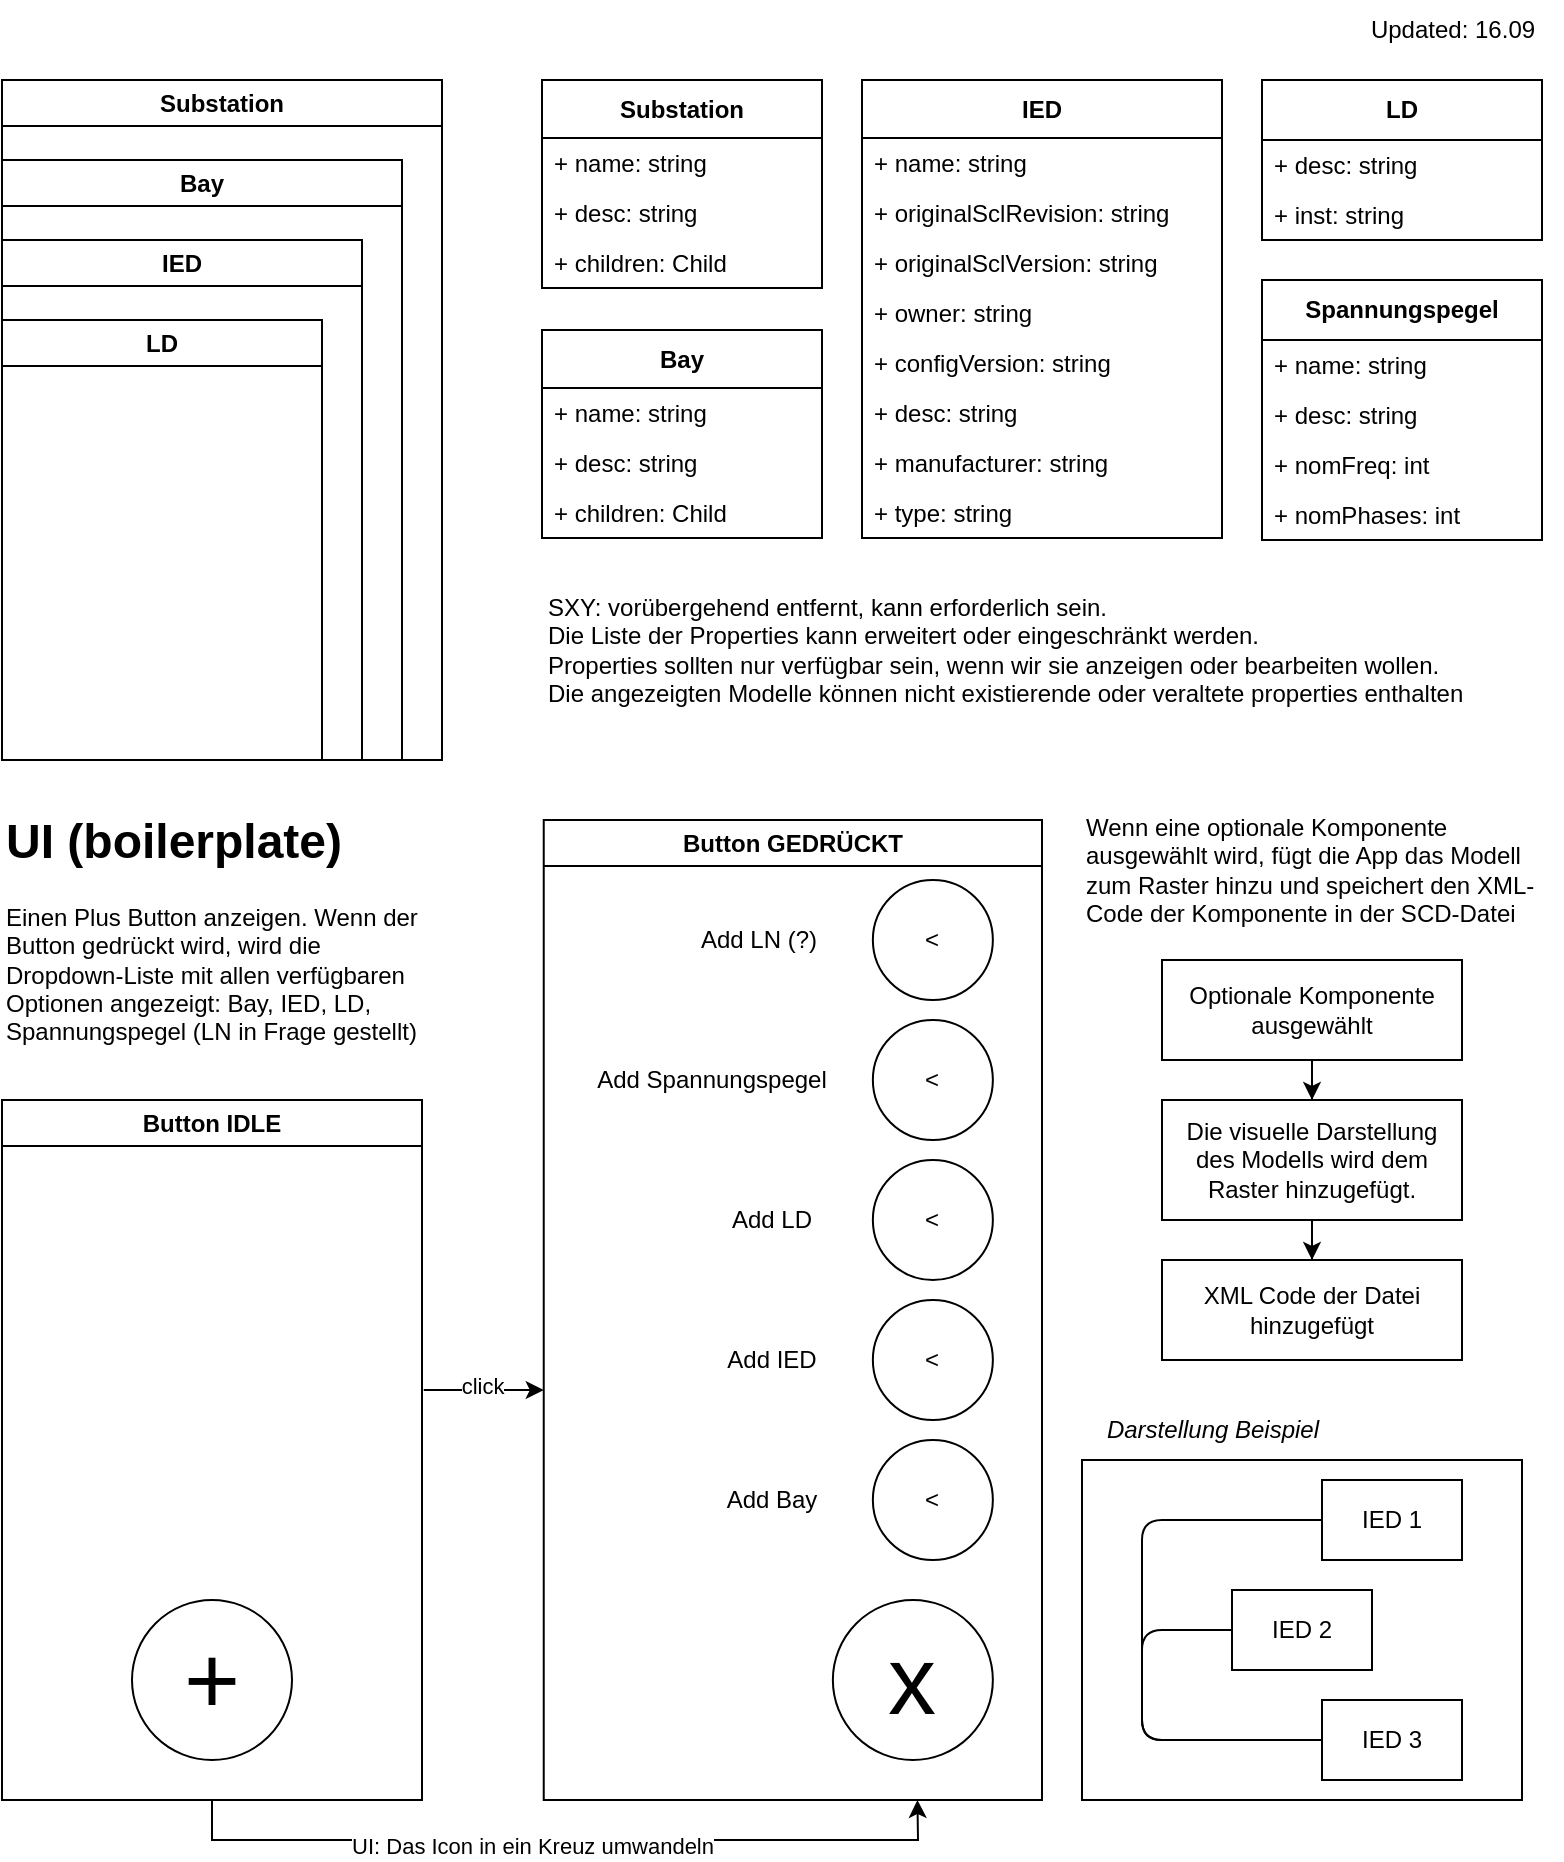 <mxfile>
    <diagram id="i5ALMtyKjj4-NnuEwYjx" name="Page-1">
        <mxGraphModel dx="1083" dy="1469" grid="1" gridSize="10" guides="1" tooltips="1" connect="1" arrows="1" fold="1" page="1" pageScale="1" pageWidth="827" pageHeight="1169" math="0" shadow="0">
            <root>
                <mxCell id="0"/>
                <mxCell id="1" parent="0"/>
                <mxCell id="2" value="Substation" style="swimlane;whiteSpace=wrap;html=1;" parent="1" vertex="1">
                    <mxGeometry x="40" y="40" width="220" height="340" as="geometry"/>
                </mxCell>
                <mxCell id="3" value="Bay" style="swimlane;whiteSpace=wrap;html=1;" parent="2" vertex="1">
                    <mxGeometry y="40" width="200" height="300" as="geometry"/>
                </mxCell>
                <mxCell id="4" value="IED" style="swimlane;whiteSpace=wrap;html=1;" parent="3" vertex="1">
                    <mxGeometry y="40" width="180" height="260" as="geometry"/>
                </mxCell>
                <mxCell id="5" value="LD" style="swimlane;whiteSpace=wrap;html=1;" parent="4" vertex="1">
                    <mxGeometry y="40" width="160" height="220" as="geometry"/>
                </mxCell>
                <object label="Substation" name="adf" asdf="asdf" adsf="asdf" id="6">
                    <mxCell style="swimlane;fontStyle=1;align=center;verticalAlign=middle;childLayout=stackLayout;horizontal=1;startSize=29;horizontalStack=0;resizeParent=1;resizeParentMax=0;resizeLast=0;collapsible=0;marginBottom=0;html=1;whiteSpace=wrap;" parent="1" vertex="1">
                        <mxGeometry x="310" y="40" width="140" height="104" as="geometry"/>
                    </mxCell>
                </object>
                <mxCell id="7" value="+ name: string" style="text;html=1;strokeColor=none;fillColor=none;align=left;verticalAlign=middle;spacingLeft=4;spacingRight=4;overflow=hidden;rotatable=0;points=[[0,0.5],[1,0.5]];portConstraint=eastwest;whiteSpace=wrap;" parent="6" vertex="1">
                    <mxGeometry y="29" width="140" height="25" as="geometry"/>
                </mxCell>
                <mxCell id="8" value="+ desc: string" style="text;html=1;strokeColor=none;fillColor=none;align=left;verticalAlign=middle;spacingLeft=4;spacingRight=4;overflow=hidden;rotatable=0;points=[[0,0.5],[1,0.5]];portConstraint=eastwest;whiteSpace=wrap;" parent="6" vertex="1">
                    <mxGeometry y="54" width="140" height="25" as="geometry"/>
                </mxCell>
                <mxCell id="9" value="+ children:&amp;nbsp;Child" style="text;html=1;strokeColor=none;fillColor=none;align=left;verticalAlign=middle;spacingLeft=4;spacingRight=4;overflow=hidden;rotatable=0;points=[[0,0.5],[1,0.5]];portConstraint=eastwest;whiteSpace=wrap;" parent="6" vertex="1">
                    <mxGeometry y="79" width="140" height="25" as="geometry"/>
                </mxCell>
                <object label="Bay" name="adf" asdf="asdf" adsf="asdf" id="10">
                    <mxCell style="swimlane;fontStyle=1;align=center;verticalAlign=middle;childLayout=stackLayout;horizontal=1;startSize=29;horizontalStack=0;resizeParent=1;resizeParentMax=0;resizeLast=0;collapsible=0;marginBottom=0;html=1;whiteSpace=wrap;" parent="1" vertex="1">
                        <mxGeometry x="310" y="165" width="140" height="104" as="geometry"/>
                    </mxCell>
                </object>
                <mxCell id="11" value="+ name: string" style="text;html=1;strokeColor=none;fillColor=none;align=left;verticalAlign=middle;spacingLeft=4;spacingRight=4;overflow=hidden;rotatable=0;points=[[0,0.5],[1,0.5]];portConstraint=eastwest;whiteSpace=wrap;" parent="10" vertex="1">
                    <mxGeometry y="29" width="140" height="25" as="geometry"/>
                </mxCell>
                <mxCell id="12" value="+ desc: string" style="text;html=1;strokeColor=none;fillColor=none;align=left;verticalAlign=middle;spacingLeft=4;spacingRight=4;overflow=hidden;rotatable=0;points=[[0,0.5],[1,0.5]];portConstraint=eastwest;whiteSpace=wrap;" parent="10" vertex="1">
                    <mxGeometry y="54" width="140" height="25" as="geometry"/>
                </mxCell>
                <mxCell id="14" value="+ children: Child" style="text;html=1;strokeColor=none;fillColor=none;align=left;verticalAlign=middle;spacingLeft=4;spacingRight=4;overflow=hidden;rotatable=0;points=[[0,0.5],[1,0.5]];portConstraint=eastwest;whiteSpace=wrap;" parent="10" vertex="1">
                    <mxGeometry y="79" width="140" height="25" as="geometry"/>
                </mxCell>
                <object label="IED" name="adf" asdf="asdf" adsf="asdf" id="15">
                    <mxCell style="swimlane;fontStyle=1;align=center;verticalAlign=middle;childLayout=stackLayout;horizontal=1;startSize=29;horizontalStack=0;resizeParent=1;resizeParentMax=0;resizeLast=0;collapsible=0;marginBottom=0;html=1;whiteSpace=wrap;" parent="1" vertex="1">
                        <mxGeometry x="470" y="40" width="180" height="229" as="geometry"/>
                    </mxCell>
                </object>
                <mxCell id="16" value="+ name: string" style="text;html=1;strokeColor=none;fillColor=none;align=left;verticalAlign=middle;spacingLeft=4;spacingRight=4;overflow=hidden;rotatable=0;points=[[0,0.5],[1,0.5]];portConstraint=eastwest;whiteSpace=wrap;" parent="15" vertex="1">
                    <mxGeometry y="29" width="180" height="25" as="geometry"/>
                </mxCell>
                <mxCell id="17" value="+ originalSclRevision: string" style="text;html=1;strokeColor=none;fillColor=none;align=left;verticalAlign=middle;spacingLeft=4;spacingRight=4;overflow=hidden;rotatable=0;points=[[0,0.5],[1,0.5]];portConstraint=eastwest;whiteSpace=wrap;" parent="15" vertex="1">
                    <mxGeometry y="54" width="180" height="25" as="geometry"/>
                </mxCell>
                <mxCell id="18" value="+ originalSclVersion: string" style="text;html=1;strokeColor=none;fillColor=none;align=left;verticalAlign=middle;spacingLeft=4;spacingRight=4;overflow=hidden;rotatable=0;points=[[0,0.5],[1,0.5]];portConstraint=eastwest;whiteSpace=wrap;" parent="15" vertex="1">
                    <mxGeometry y="79" width="180" height="25" as="geometry"/>
                </mxCell>
                <mxCell id="19" value="+ owner: string" style="text;html=1;strokeColor=none;fillColor=none;align=left;verticalAlign=middle;spacingLeft=4;spacingRight=4;overflow=hidden;rotatable=0;points=[[0,0.5],[1,0.5]];portConstraint=eastwest;whiteSpace=wrap;" parent="15" vertex="1">
                    <mxGeometry y="104" width="180" height="25" as="geometry"/>
                </mxCell>
                <mxCell id="21" value="+&amp;nbsp;configVersion: string" style="text;html=1;strokeColor=none;fillColor=none;align=left;verticalAlign=middle;spacingLeft=4;spacingRight=4;overflow=hidden;rotatable=0;points=[[0,0.5],[1,0.5]];portConstraint=eastwest;whiteSpace=wrap;" parent="15" vertex="1">
                    <mxGeometry y="129" width="180" height="25" as="geometry"/>
                </mxCell>
                <mxCell id="22" value="+&amp;nbsp;desc: string" style="text;html=1;strokeColor=none;fillColor=none;align=left;verticalAlign=middle;spacingLeft=4;spacingRight=4;overflow=hidden;rotatable=0;points=[[0,0.5],[1,0.5]];portConstraint=eastwest;whiteSpace=wrap;" parent="15" vertex="1">
                    <mxGeometry y="154" width="180" height="25" as="geometry"/>
                </mxCell>
                <mxCell id="23" value="+&amp;nbsp;manufacturer: string" style="text;html=1;strokeColor=none;fillColor=none;align=left;verticalAlign=middle;spacingLeft=4;spacingRight=4;overflow=hidden;rotatable=0;points=[[0,0.5],[1,0.5]];portConstraint=eastwest;whiteSpace=wrap;" parent="15" vertex="1">
                    <mxGeometry y="179" width="180" height="25" as="geometry"/>
                </mxCell>
                <mxCell id="24" value="+&amp;nbsp;type: string" style="text;html=1;strokeColor=none;fillColor=none;align=left;verticalAlign=middle;spacingLeft=4;spacingRight=4;overflow=hidden;rotatable=0;points=[[0,0.5],[1,0.5]];portConstraint=eastwest;whiteSpace=wrap;" parent="15" vertex="1">
                    <mxGeometry y="204" width="180" height="25" as="geometry"/>
                </mxCell>
                <object label="LD" name="adf" asdf="asdf" adsf="asdf" id="25">
                    <mxCell style="swimlane;fontStyle=1;align=center;verticalAlign=middle;childLayout=stackLayout;horizontal=1;startSize=30;horizontalStack=0;resizeParent=1;resizeParentMax=0;resizeLast=0;collapsible=0;marginBottom=0;html=1;whiteSpace=wrap;" parent="1" vertex="1">
                        <mxGeometry x="670" y="40" width="140" height="80" as="geometry"/>
                    </mxCell>
                </object>
                <mxCell id="26" value="+&amp;nbsp;desc: string" style="text;html=1;strokeColor=none;fillColor=none;align=left;verticalAlign=middle;spacingLeft=4;spacingRight=4;overflow=hidden;rotatable=0;points=[[0,0.5],[1,0.5]];portConstraint=eastwest;whiteSpace=wrap;" parent="25" vertex="1">
                    <mxGeometry y="30" width="140" height="25" as="geometry"/>
                </mxCell>
                <mxCell id="27" value="+ inst: string" style="text;html=1;strokeColor=none;fillColor=none;align=left;verticalAlign=middle;spacingLeft=4;spacingRight=4;overflow=hidden;rotatable=0;points=[[0,0.5],[1,0.5]];portConstraint=eastwest;whiteSpace=wrap;" parent="25" vertex="1">
                    <mxGeometry y="55" width="140" height="25" as="geometry"/>
                </mxCell>
                <mxCell id="28" value="&lt;h1 style=&quot;margin-top: 0px;&quot;&gt;UI (boilerplate)&lt;/h1&gt;&lt;p&gt;Einen Plus Button anzeigen. Wenn der Button gedrückt wird, wird die Dropdown-Liste mit allen verfügbaren Optionen angezeigt: Bay, IED, LD, Spannungspegel (LN in Frage gestellt)&lt;/p&gt;" style="text;html=1;whiteSpace=wrap;overflow=hidden;rounded=0;" parent="1" vertex="1">
                    <mxGeometry x="40" y="400" width="220" height="130" as="geometry"/>
                </mxCell>
                <mxCell id="40" value="Button IDLE" style="swimlane;whiteSpace=wrap;html=1;" parent="1" vertex="1">
                    <mxGeometry x="40" y="550" width="210" height="350" as="geometry"/>
                </mxCell>
                <mxCell id="41" value="&lt;span style=&quot;font-size: 48px;&quot;&gt;+&lt;/span&gt;" style="ellipse;whiteSpace=wrap;html=1;aspect=fixed;" parent="40" vertex="1">
                    <mxGeometry x="65" y="250" width="80" height="80" as="geometry"/>
                </mxCell>
                <mxCell id="42" value="Button GEDRÜCKT" style="swimlane;whiteSpace=wrap;html=1;" parent="1" vertex="1">
                    <mxGeometry x="310.87" y="410" width="249.13" height="490" as="geometry"/>
                </mxCell>
                <mxCell id="29" value="&lt;span style=&quot;font-size: 48px;&quot;&gt;x&lt;/span&gt;" style="ellipse;whiteSpace=wrap;html=1;aspect=fixed;" parent="42" vertex="1">
                    <mxGeometry x="144.56" y="390" width="80" height="80" as="geometry"/>
                </mxCell>
                <mxCell id="30" value="&amp;lt;" style="ellipse;whiteSpace=wrap;html=1;aspect=fixed;" parent="42" vertex="1">
                    <mxGeometry x="164.56" y="310" width="60" height="60" as="geometry"/>
                </mxCell>
                <mxCell id="31" value="&amp;lt;" style="ellipse;whiteSpace=wrap;html=1;aspect=fixed;" parent="42" vertex="1">
                    <mxGeometry x="164.56" y="240" width="60" height="60" as="geometry"/>
                </mxCell>
                <mxCell id="32" value="&amp;lt;" style="ellipse;whiteSpace=wrap;html=1;aspect=fixed;" parent="42" vertex="1">
                    <mxGeometry x="164.56" y="170" width="60" height="60" as="geometry"/>
                </mxCell>
                <mxCell id="35" value="Add LD" style="text;html=1;align=center;verticalAlign=middle;whiteSpace=wrap;rounded=0;" parent="42" vertex="1">
                    <mxGeometry x="84.56" y="185" width="60" height="30" as="geometry"/>
                </mxCell>
                <mxCell id="36" value="Add IED" style="text;html=1;align=center;verticalAlign=middle;whiteSpace=wrap;rounded=0;" parent="42" vertex="1">
                    <mxGeometry x="84.56" y="255" width="60" height="30" as="geometry"/>
                </mxCell>
                <mxCell id="37" value="Add Bay" style="text;html=1;align=center;verticalAlign=middle;whiteSpace=wrap;rounded=0;" parent="42" vertex="1">
                    <mxGeometry x="84.56" y="325" width="60" height="30" as="geometry"/>
                </mxCell>
                <mxCell id="38" value="" style="edgeStyle=orthogonalEdgeStyle;rounded=0;orthogonalLoop=1;jettySize=auto;html=1;entryX=0;entryY=0.5;entryDx=0;entryDy=0;" parent="42" edge="1">
                    <mxGeometry relative="1" as="geometry">
                        <mxPoint y="285" as="targetPoint"/>
                        <mxPoint x="-60" y="285" as="sourcePoint"/>
                    </mxGeometry>
                </mxCell>
                <mxCell id="39" value="click" style="edgeLabel;html=1;align=center;verticalAlign=middle;resizable=0;points=[];" parent="38" vertex="1" connectable="0">
                    <mxGeometry x="-0.039" y="2" relative="1" as="geometry">
                        <mxPoint as="offset"/>
                    </mxGeometry>
                </mxCell>
                <mxCell id="33" value="&amp;lt;" style="ellipse;whiteSpace=wrap;html=1;aspect=fixed;" parent="42" vertex="1">
                    <mxGeometry x="164.56" y="100" width="60" height="60" as="geometry"/>
                </mxCell>
                <mxCell id="34" value="Add Spannungspegel" style="text;html=1;align=center;verticalAlign=middle;whiteSpace=wrap;rounded=0;" parent="42" vertex="1">
                    <mxGeometry x="24.56" y="115" width="120" height="30" as="geometry"/>
                </mxCell>
                <mxCell id="69" value="&amp;lt;" style="ellipse;whiteSpace=wrap;html=1;aspect=fixed;" vertex="1" parent="42">
                    <mxGeometry x="164.56" y="30" width="60" height="60" as="geometry"/>
                </mxCell>
                <mxCell id="71" value="Add LN (?)" style="text;html=1;align=center;verticalAlign=middle;whiteSpace=wrap;rounded=0;" vertex="1" parent="42">
                    <mxGeometry x="70" y="45" width="74.56" height="30" as="geometry"/>
                </mxCell>
                <object label="Spannungspegel" name="adf" asdf="asdf" adsf="asdf" id="43">
                    <mxCell style="swimlane;fontStyle=1;align=center;verticalAlign=middle;childLayout=stackLayout;horizontal=1;startSize=30;horizontalStack=0;resizeParent=1;resizeParentMax=0;resizeLast=0;collapsible=0;marginBottom=0;html=1;whiteSpace=wrap;" parent="1" vertex="1">
                        <mxGeometry x="670" y="140" width="140" height="130" as="geometry"/>
                    </mxCell>
                </object>
                <mxCell id="44" value="+&amp;nbsp;name: string" style="text;html=1;strokeColor=none;fillColor=none;align=left;verticalAlign=middle;spacingLeft=4;spacingRight=4;overflow=hidden;rotatable=0;points=[[0,0.5],[1,0.5]];portConstraint=eastwest;whiteSpace=wrap;" parent="43" vertex="1">
                    <mxGeometry y="30" width="140" height="25" as="geometry"/>
                </mxCell>
                <mxCell id="45" value="+&amp;nbsp;desc: string" style="text;html=1;strokeColor=none;fillColor=none;align=left;verticalAlign=middle;spacingLeft=4;spacingRight=4;overflow=hidden;rotatable=0;points=[[0,0.5],[1,0.5]];portConstraint=eastwest;whiteSpace=wrap;" parent="43" vertex="1">
                    <mxGeometry y="55" width="140" height="25" as="geometry"/>
                </mxCell>
                <mxCell id="47" value="+ nomFreq: int" style="text;html=1;strokeColor=none;fillColor=none;align=left;verticalAlign=middle;spacingLeft=4;spacingRight=4;overflow=hidden;rotatable=0;points=[[0,0.5],[1,0.5]];portConstraint=eastwest;whiteSpace=wrap;" parent="43" vertex="1">
                    <mxGeometry y="80" width="140" height="25" as="geometry"/>
                </mxCell>
                <mxCell id="48" value="+ nomPhases: int" style="text;html=1;strokeColor=none;fillColor=none;align=left;verticalAlign=middle;spacingLeft=4;spacingRight=4;overflow=hidden;rotatable=0;points=[[0,0.5],[1,0.5]];portConstraint=eastwest;whiteSpace=wrap;" parent="43" vertex="1">
                    <mxGeometry y="105" width="140" height="25" as="geometry"/>
                </mxCell>
                <mxCell id="51" value="&lt;div style=&quot;&quot;&gt;&lt;span style=&quot;background-color: initial;&quot;&gt;Wenn eine optionale Komponente ausgewählt wird, fügt die App das Modell zum Raster hinzu und speichert den XML-Code der Komponente in der SCD-Datei&lt;/span&gt;&lt;/div&gt;" style="text;html=1;align=left;verticalAlign=middle;whiteSpace=wrap;rounded=0;" parent="1" vertex="1">
                    <mxGeometry x="580" y="400" width="230" height="70" as="geometry"/>
                </mxCell>
                <mxCell id="53" value="Optionale Komponente ausgewählt" style="rounded=0;whiteSpace=wrap;html=1;" parent="1" vertex="1">
                    <mxGeometry x="620" y="480" width="150" height="50" as="geometry"/>
                </mxCell>
                <mxCell id="55" value="Die visuelle Darstellung des Modells wird dem Raster hinzugefügt." style="rounded=0;whiteSpace=wrap;html=1;" parent="1" vertex="1">
                    <mxGeometry x="620" y="550" width="150" height="60" as="geometry"/>
                </mxCell>
                <mxCell id="52" value="" style="edgeStyle=orthogonalEdgeStyle;rounded=0;orthogonalLoop=1;jettySize=auto;html=1;" parent="1" source="53" target="55" edge="1">
                    <mxGeometry relative="1" as="geometry"/>
                </mxCell>
                <mxCell id="56" value="XML Code der Datei hinzugefügt" style="rounded=0;whiteSpace=wrap;html=1;" parent="1" vertex="1">
                    <mxGeometry x="620" y="630" width="150" height="50" as="geometry"/>
                </mxCell>
                <mxCell id="54" value="" style="edgeStyle=orthogonalEdgeStyle;rounded=0;orthogonalLoop=1;jettySize=auto;html=1;" parent="1" source="55" target="56" edge="1">
                    <mxGeometry relative="1" as="geometry"/>
                </mxCell>
                <mxCell id="59" value="" style="rounded=0;whiteSpace=wrap;html=1;" vertex="1" parent="1">
                    <mxGeometry x="580" y="730" width="220" height="170" as="geometry"/>
                </mxCell>
                <mxCell id="60" value="IED 1" style="rounded=0;whiteSpace=wrap;html=1;" vertex="1" parent="1">
                    <mxGeometry x="700" y="740" width="70" height="40" as="geometry"/>
                </mxCell>
                <mxCell id="61" value="IED 2" style="rounded=0;whiteSpace=wrap;html=1;" vertex="1" parent="1">
                    <mxGeometry x="655" y="795" width="70" height="40" as="geometry"/>
                </mxCell>
                <mxCell id="62" value="IED 3" style="rounded=0;whiteSpace=wrap;html=1;" vertex="1" parent="1">
                    <mxGeometry x="700" y="850" width="70" height="40" as="geometry"/>
                </mxCell>
                <mxCell id="64" value="" style="endArrow=none;html=1;entryX=0;entryY=0.5;entryDx=0;entryDy=0;exitX=0;exitY=0.5;exitDx=0;exitDy=0;" edge="1" parent="1" source="62" target="60">
                    <mxGeometry width="50" height="50" relative="1" as="geometry">
                        <mxPoint x="610" y="750" as="sourcePoint"/>
                        <mxPoint x="660" y="700" as="targetPoint"/>
                        <Array as="points">
                            <mxPoint x="610" y="870"/>
                            <mxPoint x="610" y="760"/>
                        </Array>
                    </mxGeometry>
                </mxCell>
                <mxCell id="65" value="" style="endArrow=none;html=1;entryX=0;entryY=0.5;entryDx=0;entryDy=0;exitX=0;exitY=0.5;exitDx=0;exitDy=0;" edge="1" parent="1" source="62" target="61">
                    <mxGeometry width="50" height="50" relative="1" as="geometry">
                        <mxPoint x="610" y="750" as="sourcePoint"/>
                        <mxPoint x="660" y="700" as="targetPoint"/>
                        <Array as="points">
                            <mxPoint x="610" y="870"/>
                            <mxPoint x="610" y="815"/>
                        </Array>
                    </mxGeometry>
                </mxCell>
                <mxCell id="67" value="&lt;i&gt;Darstellung Beispiel&lt;/i&gt;" style="text;html=1;align=center;verticalAlign=middle;resizable=0;points=[];autosize=1;strokeColor=none;fillColor=none;" vertex="1" parent="1">
                    <mxGeometry x="580" y="700" width="130" height="30" as="geometry"/>
                </mxCell>
                <mxCell id="68" value="SXY: vorübergehend entfernt, kann erforderlich sein.&lt;br&gt;Die Liste der Properties kann erweitert oder eingeschränkt werden.&lt;br&gt;Properties sollten nur verfügbar sein, wenn wir sie anzeigen oder bearbeiten wollen.&lt;br&gt;Die angezeigten Modelle können nicht existierende oder veraltete properties enthalten" style="text;html=1;align=left;verticalAlign=middle;resizable=0;points=[];autosize=1;strokeColor=none;fillColor=none;" vertex="1" parent="1">
                    <mxGeometry x="310.87" y="290" width="480" height="70" as="geometry"/>
                </mxCell>
                <mxCell id="49" value="" style="endArrow=classic;html=1;rounded=0;exitX=0.5;exitY=1;exitDx=0;exitDy=0;entryX=0.75;entryY=1;entryDx=0;entryDy=0;" parent="1" source="40" edge="1" target="42">
                    <mxGeometry width="50" height="50" relative="1" as="geometry">
                        <mxPoint x="160.87" y="970" as="sourcePoint"/>
                        <mxPoint x="490.87" y="970" as="targetPoint"/>
                        <Array as="points">
                            <mxPoint x="145" y="920"/>
                            <mxPoint x="498" y="920"/>
                        </Array>
                    </mxGeometry>
                </mxCell>
                <mxCell id="50" value="UI: Das Icon in ein Kreuz umwandeln" style="edgeLabel;html=1;align=center;verticalAlign=middle;resizable=0;points=[];" parent="49" vertex="1" connectable="0">
                    <mxGeometry x="-0.083" y="-3" relative="1" as="geometry">
                        <mxPoint as="offset"/>
                    </mxGeometry>
                </mxCell>
                <mxCell id="72" value="Updated: 16.09" style="text;html=1;align=center;verticalAlign=middle;resizable=0;points=[];autosize=1;strokeColor=none;fillColor=none;" vertex="1" parent="1">
                    <mxGeometry x="710" width="110" height="30" as="geometry"/>
                </mxCell>
            </root>
        </mxGraphModel>
    </diagram>
</mxfile>